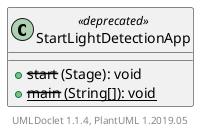 @startuml

    class StartLightDetectionApp <<deprecated>> [[StartLightDetectionApp.html]] {
        + --start-- (Stage): void
        {static} + --main-- (String[]): void
    }


    center footer UMLDoclet 1.1.4, PlantUML 1.2019.05
@enduml
